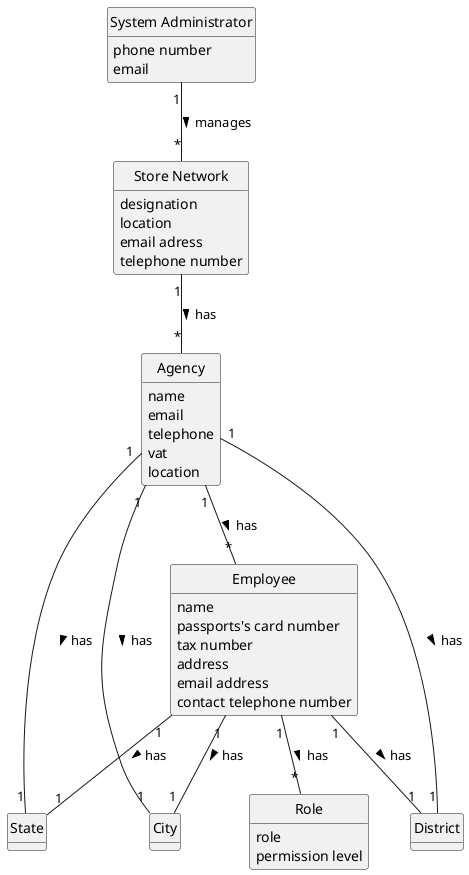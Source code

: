@startuml
skinparam monochrome true
skinparam packageStyle rectangle
skinparam shadowing false

skinparam classAttributeIconSize 0

hide circle
hide methods

class "System Administrator" {
    phone number
    email
}

class "Store Network" {
    designation
    location
    email adress
    telephone number
}

class Agency {
    name
    email
    telephone
    vat
    location
}

class Employee {
    name
    passports's card number
    tax number
    address
    email address
    contact telephone number

}

class Role {
    role
    permission level
}

class State {
}

class District {
}

class City {
}

"System Administrator" "1" -- "*" "Store Network" : manages >
"Store Network" "1" -- "*" Agency : has >
"Agency" "1" -- "*" Employee : has >
"Employee" "1" -- "*" Role : has >
"Employee" "1" -- "1" State : has >
"Employee" "1" -- "1" City : has >
"Employee" "1" -- "1" District : has >
"Agency" "1" -- "1" State : has >
"Agency" "1" -- "1" City : has >
"Agency" "1" -- "1" District : has >

@enduml